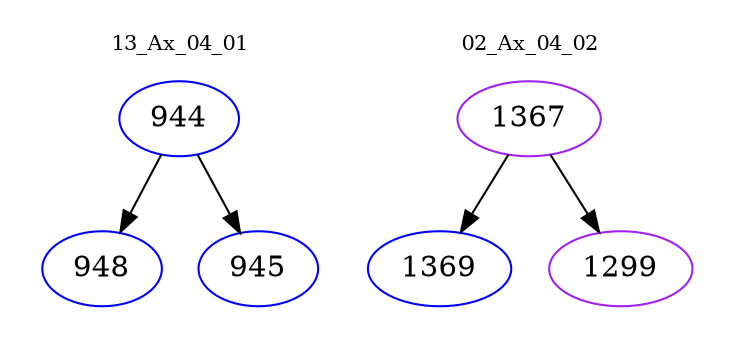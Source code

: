 digraph{
subgraph cluster_0 {
color = white
label = "13_Ax_04_01";
fontsize=10;
T0_944 [label="944", color="blue"]
T0_944 -> T0_948 [color="black"]
T0_948 [label="948", color="blue"]
T0_944 -> T0_945 [color="black"]
T0_945 [label="945", color="blue"]
}
subgraph cluster_1 {
color = white
label = "02_Ax_04_02";
fontsize=10;
T1_1367 [label="1367", color="purple"]
T1_1367 -> T1_1369 [color="black"]
T1_1369 [label="1369", color="blue"]
T1_1367 -> T1_1299 [color="black"]
T1_1299 [label="1299", color="purple"]
}
}
